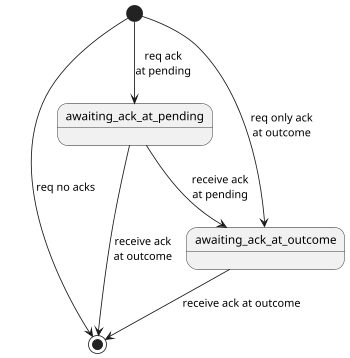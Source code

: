 @startuml
scale 350 width
[*] --> [*]: req no acks
[*] --> awaiting_ack_at_pending: req ack\nat pending
[*] --> awaiting_ack_at_outcome: req only ack\nat outcome
awaiting_ack_at_pending --> awaiting_ack_at_outcome: receive ack\nat pending
awaiting_ack_at_pending --> [*]: receive ack\nat outcome
awaiting_ack_at_outcome --> [*]: receive ack at outcome
@enduml